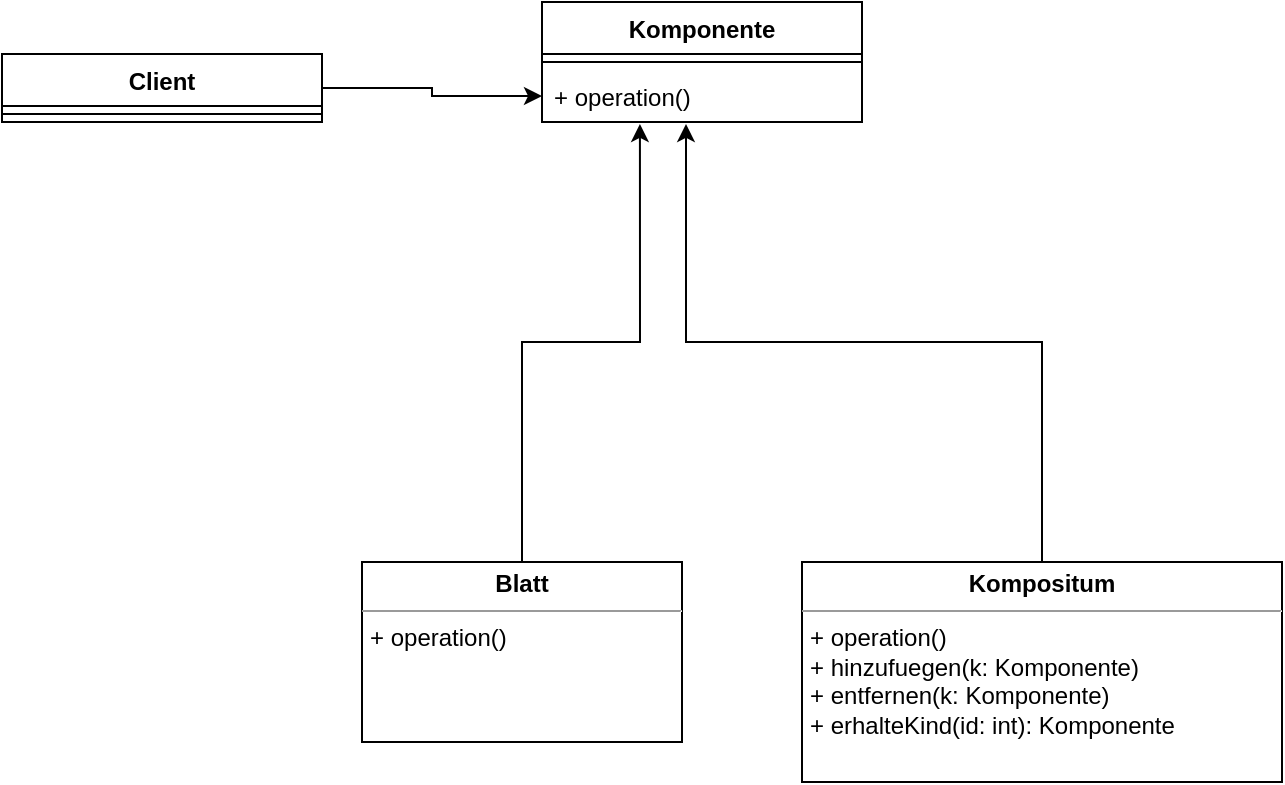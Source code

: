 <mxfile version="16.5.3" type="device"><diagram id="vVx6phhhUqj1rPDhtN8j" name="Page-1"><mxGraphModel dx="1422" dy="762" grid="1" gridSize="10" guides="1" tooltips="1" connect="1" arrows="1" fold="1" page="1" pageScale="1" pageWidth="827" pageHeight="1169" math="0" shadow="0"><root><mxCell id="0"/><mxCell id="1" parent="0"/><mxCell id="NqyqMuWUTZPjnCHQfcyI-1" value="Komponente" style="swimlane;fontStyle=1;align=center;verticalAlign=top;childLayout=stackLayout;horizontal=1;startSize=26;horizontalStack=0;resizeParent=1;resizeParentMax=0;resizeLast=0;collapsible=1;marginBottom=0;" vertex="1" parent="1"><mxGeometry x="330" y="350" width="160" height="60" as="geometry"/></mxCell><mxCell id="NqyqMuWUTZPjnCHQfcyI-3" value="" style="line;strokeWidth=1;fillColor=none;align=left;verticalAlign=middle;spacingTop=-1;spacingLeft=3;spacingRight=3;rotatable=0;labelPosition=right;points=[];portConstraint=eastwest;" vertex="1" parent="NqyqMuWUTZPjnCHQfcyI-1"><mxGeometry y="26" width="160" height="8" as="geometry"/></mxCell><mxCell id="NqyqMuWUTZPjnCHQfcyI-4" value="+ operation()" style="text;strokeColor=none;fillColor=none;align=left;verticalAlign=top;spacingLeft=4;spacingRight=4;overflow=hidden;rotatable=0;points=[[0,0.5],[1,0.5]];portConstraint=eastwest;" vertex="1" parent="NqyqMuWUTZPjnCHQfcyI-1"><mxGeometry y="34" width="160" height="26" as="geometry"/></mxCell><mxCell id="NqyqMuWUTZPjnCHQfcyI-9" value="" style="edgeStyle=orthogonalEdgeStyle;rounded=0;orthogonalLoop=1;jettySize=auto;html=1;" edge="1" parent="1" source="NqyqMuWUTZPjnCHQfcyI-5" target="NqyqMuWUTZPjnCHQfcyI-4"><mxGeometry relative="1" as="geometry"/></mxCell><mxCell id="NqyqMuWUTZPjnCHQfcyI-5" value="Client" style="swimlane;fontStyle=1;align=center;verticalAlign=top;childLayout=stackLayout;horizontal=1;startSize=26;horizontalStack=0;resizeParent=1;resizeParentMax=0;resizeLast=0;collapsible=1;marginBottom=0;" vertex="1" parent="1"><mxGeometry x="60" y="376" width="160" height="34" as="geometry"/></mxCell><mxCell id="NqyqMuWUTZPjnCHQfcyI-7" value="" style="line;strokeWidth=1;fillColor=none;align=left;verticalAlign=middle;spacingTop=-1;spacingLeft=3;spacingRight=3;rotatable=0;labelPosition=right;points=[];portConstraint=eastwest;" vertex="1" parent="NqyqMuWUTZPjnCHQfcyI-5"><mxGeometry y="26" width="160" height="8" as="geometry"/></mxCell><mxCell id="NqyqMuWUTZPjnCHQfcyI-13" style="edgeStyle=orthogonalEdgeStyle;rounded=0;orthogonalLoop=1;jettySize=auto;html=1;entryX=0.306;entryY=1.038;entryDx=0;entryDy=0;entryPerimeter=0;" edge="1" parent="1" source="NqyqMuWUTZPjnCHQfcyI-11" target="NqyqMuWUTZPjnCHQfcyI-4"><mxGeometry relative="1" as="geometry"/></mxCell><mxCell id="NqyqMuWUTZPjnCHQfcyI-11" value="&lt;p style=&quot;margin: 0px ; margin-top: 4px ; text-align: center&quot;&gt;&lt;b&gt;Blatt&lt;/b&gt;&lt;/p&gt;&lt;hr size=&quot;1&quot;&gt;&lt;p style=&quot;margin: 0px ; margin-left: 4px&quot;&gt;&lt;/p&gt;&lt;p style=&quot;margin: 0px ; margin-left: 4px&quot;&gt;+ operation()&lt;/p&gt;" style="verticalAlign=top;align=left;overflow=fill;fontSize=12;fontFamily=Helvetica;html=1;" vertex="1" parent="1"><mxGeometry x="240" y="630" width="160" height="90" as="geometry"/></mxCell><mxCell id="NqyqMuWUTZPjnCHQfcyI-15" style="edgeStyle=orthogonalEdgeStyle;rounded=0;orthogonalLoop=1;jettySize=auto;html=1;entryX=0.45;entryY=1.038;entryDx=0;entryDy=0;entryPerimeter=0;" edge="1" parent="1" source="NqyqMuWUTZPjnCHQfcyI-14" target="NqyqMuWUTZPjnCHQfcyI-4"><mxGeometry relative="1" as="geometry"/></mxCell><mxCell id="NqyqMuWUTZPjnCHQfcyI-14" value="&lt;p style=&quot;margin: 0px ; margin-top: 4px ; text-align: center&quot;&gt;&lt;b&gt;Kompositum&lt;/b&gt;&lt;/p&gt;&lt;hr size=&quot;1&quot;&gt;&lt;p style=&quot;margin: 0px ; margin-left: 4px&quot;&gt;&lt;/p&gt;&lt;p style=&quot;margin: 0px ; margin-left: 4px&quot;&gt;+ operation()&lt;/p&gt;&lt;p style=&quot;margin: 0px ; margin-left: 4px&quot;&gt;+ hinzufuegen(k: Komponente)&lt;/p&gt;&lt;p style=&quot;margin: 0px ; margin-left: 4px&quot;&gt;+ entfernen(k: Komponente)&lt;/p&gt;&lt;p style=&quot;margin: 0px ; margin-left: 4px&quot;&gt;+ erhalteKind(id: int): Komponente&lt;/p&gt;" style="verticalAlign=top;align=left;overflow=fill;fontSize=12;fontFamily=Helvetica;html=1;" vertex="1" parent="1"><mxGeometry x="460" y="630" width="240" height="110" as="geometry"/></mxCell></root></mxGraphModel></diagram></mxfile>